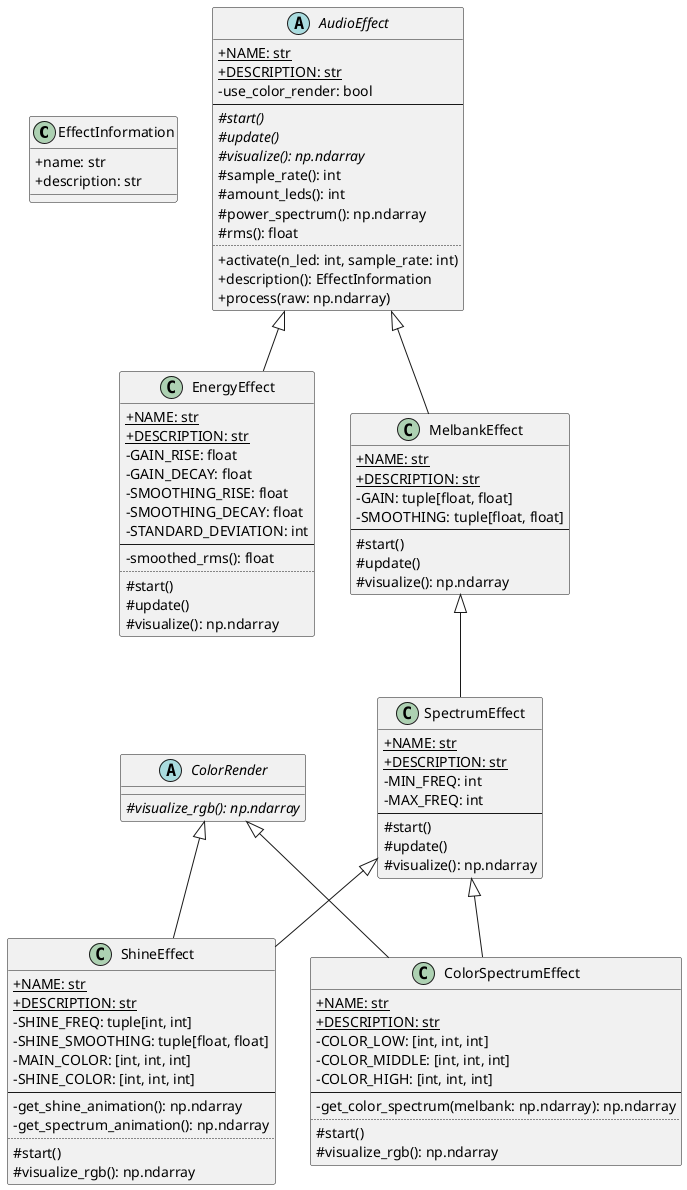 @startuml
'https://plantuml.com/class-diagram
skinparam classAttributeIconSize 0

class EffectInformation {
    + name: str
    + description: str
}

abstract class AudioEffect {
    + {static} NAME: str
    + {static} DESCRIPTION: str
    - use_color_render: bool
    --
    {abstract} # start()
    {abstract} # update()
    {abstract} # visualize(): np.ndarray
    # sample_rate(): int
    # amount_leds(): int
    # power_spectrum(): np.ndarray
    # rms(): float
    ..
    + activate(n_led: int, sample_rate: int)
    + description(): EffectInformation
    + process(raw: np.ndarray)
}

abstract class ColorRender {
    {abstract} # visualize_rgb(): np.ndarray
}

class EnergyEffect {
    + {static} NAME: str
    + {static} DESCRIPTION: str
    - GAIN_RISE: float
    - GAIN_DECAY: float
    - SMOOTHING_RISE: float
    - SMOOTHING_DECAY: float
    - STANDARD_DEVIATION: int
    --
    - smoothed_rms(): float
    ..
    # start()
    # update()
    # visualize(): np.ndarray
}

class MelbankEffect {
    {static} + NAME: str
    {static} + DESCRIPTION: str
    - GAIN: tuple[float, float]
    - SMOOTHING: tuple[float, float]
    --
    # start()
    # update()
    # visualize(): np.ndarray
}

class SpectrumEffect {
    {static} + NAME: str
    {static} + DESCRIPTION: str
    - MIN_FREQ: int
    - MAX_FREQ: int
    --
    # start()
    # update()
    # visualize(): np.ndarray
}

class ShineEffect {
    {static} + NAME: str
    {static} + DESCRIPTION: str
    - SHINE_FREQ: tuple[int, int]
    - SHINE_SMOOTHING: tuple[float, float]
    - MAIN_COLOR: [int, int, int]
    - SHINE_COLOR: [int, int, int]
    --
    - get_shine_animation(): np.ndarray
    - get_spectrum_animation(): np.ndarray
    ..
    # start()
    # visualize_rgb(): np.ndarray
}

class ColorSpectrumEffect {
    {static} + NAME: str
    {static} + DESCRIPTION: str
    - COLOR_LOW: [int, int, int]
    - COLOR_MIDDLE: [int, int, int]
    - COLOR_HIGH: [int, int, int]
    --
    - get_color_spectrum(melbank: np.ndarray): np.ndarray
    ..
    # start()
    # visualize_rgb(): np.ndarray
}


AudioEffect <|--  EnergyEffect
AudioEffect <|-- MelbankEffect
MelbankEffect <|-- SpectrumEffect
SpectrumEffect <|-- ShineEffect
ColorRender <|-- ShineEffect

SpectrumEffect <|-- ColorSpectrumEffect
ColorRender <|-- ColorSpectrumEffect

@enduml
